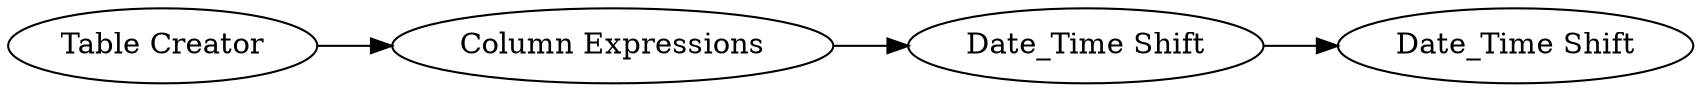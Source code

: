 digraph {
	2 -> 3
	3 -> 4
	1 -> 2
	1 [label="Table Creator"]
	4 [label="Date_Time Shift"]
	3 [label="Date_Time Shift"]
	2 [label="Column Expressions"]
	rankdir=LR
}
